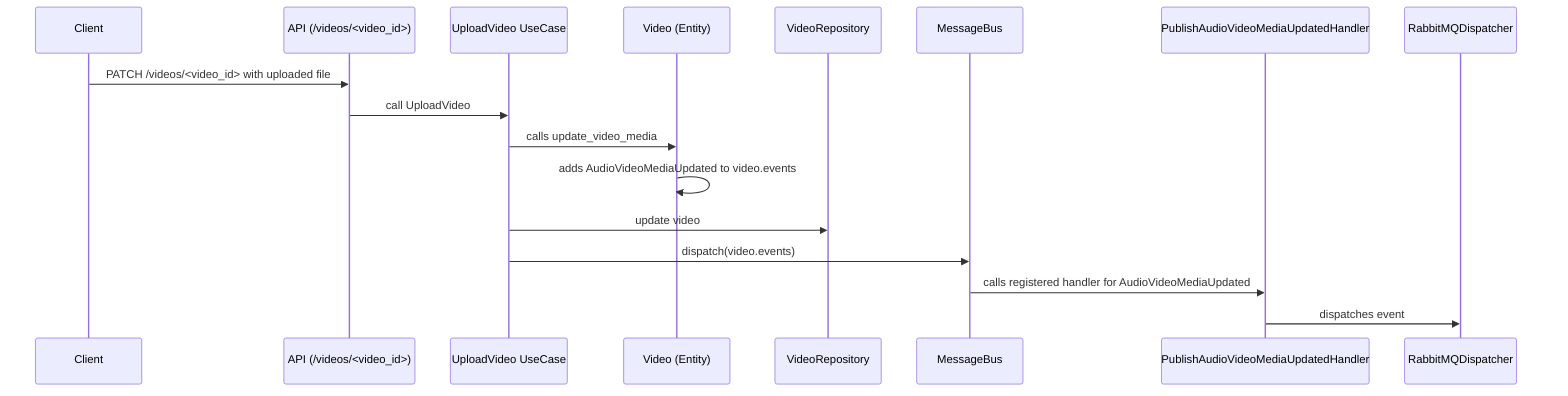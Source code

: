 sequenceDiagram
    participant Client as Client
    participant API as API (/videos/<video_id>)
    participant UseCase as UploadVideo UseCase
    participant VideoEntity as Video (Entity)
    participant VideoRepo as VideoRepository
    participant MsgBus as MessageBus
    participant Handler as PublishAudioVideoMediaUpdatedHandler
    participant RabbitMQ as RabbitMQDispatcher

    Client->>API: PATCH /videos/<video_id> with uploaded file
    API->>UseCase: call UploadVideo
    UseCase->>VideoEntity: calls update_video_media
    VideoEntity->>VideoEntity: adds AudioVideoMediaUpdated to video.events
    UseCase->>VideoRepo: update video
    UseCase->>MsgBus: dispatch(video.events)
    MsgBus->>Handler: calls registered handler for AudioVideoMediaUpdated
    Handler->>RabbitMQ: dispatches event